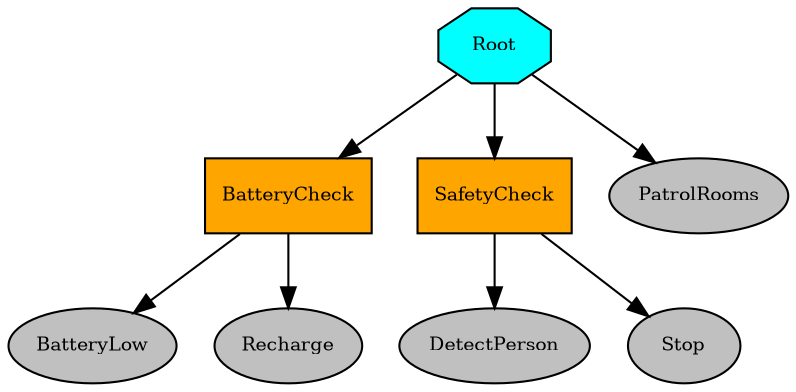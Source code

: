 digraph pastafarianism {
ordering=out;
graph [fontname="times-roman"];
node [fontname="times-roman"];
edge [fontname="times-roman"];
Root [fillcolor=cyan, fontcolor=black, fontsize=9, label=Root, shape=octagon, style=filled];
BatteryCheck [fillcolor=orange, fontcolor=black, fontsize=9, label=BatteryCheck, shape=box, style=filled];
Root -> BatteryCheck;
BatteryLow [fillcolor=gray, fontcolor=black, fontsize=9, label=BatteryLow, shape=ellipse, style=filled];
BatteryCheck -> BatteryLow;
Recharge [fillcolor=gray, fontcolor=black, fontsize=9, label=Recharge, shape=ellipse, style=filled];
BatteryCheck -> Recharge;
SafetyCheck [fillcolor=orange, fontcolor=black, fontsize=9, label=SafetyCheck, shape=box, style=filled];
Root -> SafetyCheck;
DetectPerson [fillcolor=gray, fontcolor=black, fontsize=9, label=DetectPerson, shape=ellipse, style=filled];
SafetyCheck -> DetectPerson;
Stop [fillcolor=gray, fontcolor=black, fontsize=9, label=Stop, shape=ellipse, style=filled];
SafetyCheck -> Stop;
PatrolRooms [fillcolor=gray, fontcolor=black, fontsize=9, label=PatrolRooms, shape=ellipse, style=filled];
Root -> PatrolRooms;
}
